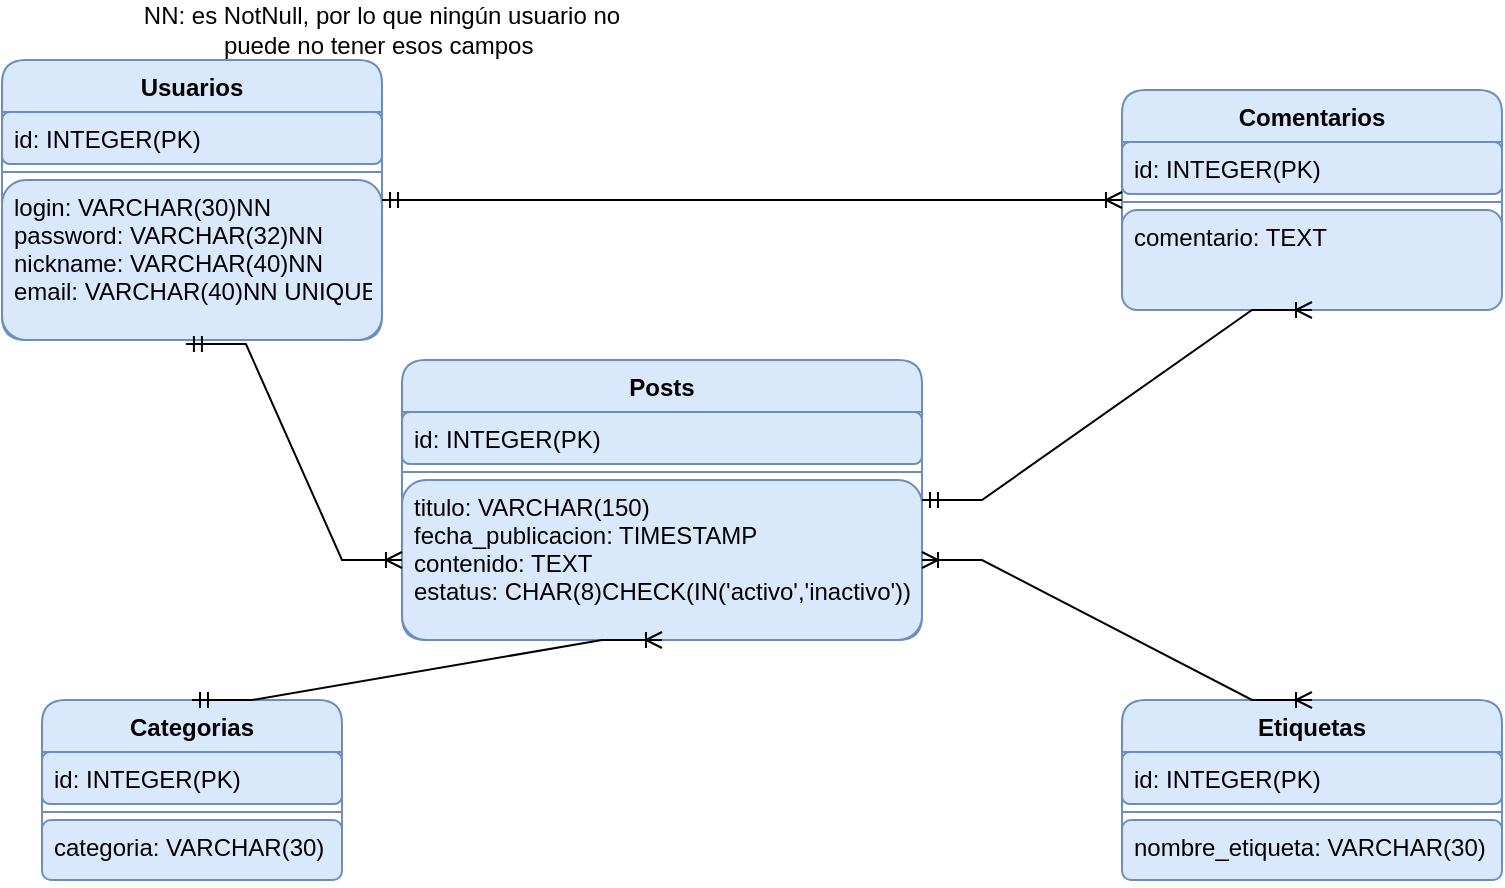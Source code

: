 <mxfile version="20.8.8" type="github">
  <diagram name="Page-1" id="-dX3Aj5ElMDeDrLNHfWl">
    <mxGraphModel dx="880" dy="502" grid="1" gridSize="10" guides="1" tooltips="1" connect="1" arrows="1" fold="1" page="1" pageScale="1" pageWidth="850" pageHeight="1100" math="0" shadow="0">
      <root>
        <mxCell id="0" />
        <mxCell id="1" parent="0" />
        <mxCell id="zBUcylnb_aVuqsZkkeZG-1" value="Usuarios" style="swimlane;fontStyle=1;align=center;verticalAlign=top;childLayout=stackLayout;horizontal=1;startSize=26;horizontalStack=0;resizeParent=1;resizeParentMax=0;resizeLast=0;collapsible=1;marginBottom=0;fillColor=#dae8fc;strokeColor=#6c8ebf;rounded=1;" vertex="1" parent="1">
          <mxGeometry x="40" y="40" width="190" height="140" as="geometry" />
        </mxCell>
        <mxCell id="zBUcylnb_aVuqsZkkeZG-2" value="id: INTEGER(PK)" style="text;strokeColor=#6c8ebf;fillColor=#dae8fc;align=left;verticalAlign=top;spacingLeft=4;spacingRight=4;overflow=hidden;rotatable=0;points=[[0,0.5],[1,0.5]];portConstraint=eastwest;rounded=1;" vertex="1" parent="zBUcylnb_aVuqsZkkeZG-1">
          <mxGeometry y="26" width="190" height="26" as="geometry" />
        </mxCell>
        <mxCell id="zBUcylnb_aVuqsZkkeZG-3" value="" style="line;strokeWidth=1;fillColor=#dae8fc;align=left;verticalAlign=middle;spacingTop=-1;spacingLeft=3;spacingRight=3;rotatable=0;labelPosition=right;points=[];portConstraint=eastwest;strokeColor=#6c8ebf;" vertex="1" parent="zBUcylnb_aVuqsZkkeZG-1">
          <mxGeometry y="52" width="190" height="8" as="geometry" />
        </mxCell>
        <mxCell id="zBUcylnb_aVuqsZkkeZG-4" value="login: VARCHAR(30)NN&#xa;password: VARCHAR(32)NN&#xa;nickname: VARCHAR(40)NN&#xa;email: VARCHAR(40)NN UNIQUE&#xa;" style="text;strokeColor=#6c8ebf;fillColor=#dae8fc;align=left;verticalAlign=top;spacingLeft=4;spacingRight=4;overflow=hidden;rotatable=0;points=[[0,0.5],[1,0.5]];portConstraint=eastwest;rounded=1;" vertex="1" parent="zBUcylnb_aVuqsZkkeZG-1">
          <mxGeometry y="60" width="190" height="80" as="geometry" />
        </mxCell>
        <mxCell id="zBUcylnb_aVuqsZkkeZG-5" value="Posts" style="swimlane;fontStyle=1;align=center;verticalAlign=top;childLayout=stackLayout;horizontal=1;startSize=26;horizontalStack=0;resizeParent=1;resizeParentMax=0;resizeLast=0;collapsible=1;marginBottom=0;fillColor=#dae8fc;strokeColor=#6c8ebf;rounded=1;" vertex="1" parent="1">
          <mxGeometry x="240" y="190" width="260" height="140" as="geometry" />
        </mxCell>
        <mxCell id="zBUcylnb_aVuqsZkkeZG-6" value="id: INTEGER(PK)" style="text;strokeColor=#6c8ebf;fillColor=#dae8fc;align=left;verticalAlign=top;spacingLeft=4;spacingRight=4;overflow=hidden;rotatable=0;points=[[0,0.5],[1,0.5]];portConstraint=eastwest;rounded=1;" vertex="1" parent="zBUcylnb_aVuqsZkkeZG-5">
          <mxGeometry y="26" width="260" height="26" as="geometry" />
        </mxCell>
        <mxCell id="zBUcylnb_aVuqsZkkeZG-7" value="" style="line;strokeWidth=1;fillColor=#dae8fc;align=left;verticalAlign=middle;spacingTop=-1;spacingLeft=3;spacingRight=3;rotatable=0;labelPosition=right;points=[];portConstraint=eastwest;strokeColor=#6c8ebf;" vertex="1" parent="zBUcylnb_aVuqsZkkeZG-5">
          <mxGeometry y="52" width="260" height="8" as="geometry" />
        </mxCell>
        <mxCell id="zBUcylnb_aVuqsZkkeZG-8" value="titulo: VARCHAR(150)&#xa;fecha_publicacion: TIMESTAMP&#xa;contenido: TEXT&#xa;estatus: CHAR(8)CHECK(IN(&#39;activo&#39;,&#39;inactivo&#39;))" style="text;strokeColor=#6c8ebf;fillColor=#dae8fc;align=left;verticalAlign=top;spacingLeft=4;spacingRight=4;overflow=hidden;rotatable=0;points=[[0,0.5],[1,0.5]];portConstraint=eastwest;rounded=1;" vertex="1" parent="zBUcylnb_aVuqsZkkeZG-5">
          <mxGeometry y="60" width="260" height="80" as="geometry" />
        </mxCell>
        <mxCell id="zBUcylnb_aVuqsZkkeZG-9" value="NN: es NotNull, por lo que ningún usuario no puede no tener esos campos&amp;nbsp;" style="text;html=1;strokeColor=none;fillColor=none;align=center;verticalAlign=middle;whiteSpace=wrap;rounded=0;" vertex="1" parent="1">
          <mxGeometry x="100" y="10" width="260" height="30" as="geometry" />
        </mxCell>
        <mxCell id="zBUcylnb_aVuqsZkkeZG-10" value="Comentarios" style="swimlane;fontStyle=1;align=center;verticalAlign=top;childLayout=stackLayout;horizontal=1;startSize=26;horizontalStack=0;resizeParent=1;resizeParentMax=0;resizeLast=0;collapsible=1;marginBottom=0;fillColor=#dae8fc;strokeColor=#6c8ebf;rounded=1;" vertex="1" parent="1">
          <mxGeometry x="600" y="55" width="190" height="110" as="geometry" />
        </mxCell>
        <mxCell id="zBUcylnb_aVuqsZkkeZG-11" value="id: INTEGER(PK)" style="text;strokeColor=#6c8ebf;fillColor=#dae8fc;align=left;verticalAlign=top;spacingLeft=4;spacingRight=4;overflow=hidden;rotatable=0;points=[[0,0.5],[1,0.5]];portConstraint=eastwest;rounded=1;" vertex="1" parent="zBUcylnb_aVuqsZkkeZG-10">
          <mxGeometry y="26" width="190" height="26" as="geometry" />
        </mxCell>
        <mxCell id="zBUcylnb_aVuqsZkkeZG-12" value="" style="line;strokeWidth=1;fillColor=#dae8fc;align=left;verticalAlign=middle;spacingTop=-1;spacingLeft=3;spacingRight=3;rotatable=0;labelPosition=right;points=[];portConstraint=eastwest;strokeColor=#6c8ebf;" vertex="1" parent="zBUcylnb_aVuqsZkkeZG-10">
          <mxGeometry y="52" width="190" height="8" as="geometry" />
        </mxCell>
        <mxCell id="zBUcylnb_aVuqsZkkeZG-13" value="comentario: TEXT" style="text;strokeColor=#6c8ebf;fillColor=#dae8fc;align=left;verticalAlign=top;spacingLeft=4;spacingRight=4;overflow=hidden;rotatable=0;points=[[0,0.5],[1,0.5]];portConstraint=eastwest;rounded=1;" vertex="1" parent="zBUcylnb_aVuqsZkkeZG-10">
          <mxGeometry y="60" width="190" height="50" as="geometry" />
        </mxCell>
        <mxCell id="zBUcylnb_aVuqsZkkeZG-14" value="Categorias" style="swimlane;fontStyle=1;align=center;verticalAlign=top;childLayout=stackLayout;horizontal=1;startSize=26;horizontalStack=0;resizeParent=1;resizeParentMax=0;resizeLast=0;collapsible=1;marginBottom=0;fillColor=#dae8fc;strokeColor=#6c8ebf;rounded=1;" vertex="1" parent="1">
          <mxGeometry x="60" y="360" width="150" height="90" as="geometry" />
        </mxCell>
        <mxCell id="zBUcylnb_aVuqsZkkeZG-15" value="id: INTEGER(PK)" style="text;strokeColor=#6c8ebf;fillColor=#dae8fc;align=left;verticalAlign=top;spacingLeft=4;spacingRight=4;overflow=hidden;rotatable=0;points=[[0,0.5],[1,0.5]];portConstraint=eastwest;rounded=1;" vertex="1" parent="zBUcylnb_aVuqsZkkeZG-14">
          <mxGeometry y="26" width="150" height="26" as="geometry" />
        </mxCell>
        <mxCell id="zBUcylnb_aVuqsZkkeZG-16" value="" style="line;strokeWidth=1;fillColor=#dae8fc;align=left;verticalAlign=middle;spacingTop=-1;spacingLeft=3;spacingRight=3;rotatable=0;labelPosition=right;points=[];portConstraint=eastwest;strokeColor=#6c8ebf;" vertex="1" parent="zBUcylnb_aVuqsZkkeZG-14">
          <mxGeometry y="52" width="150" height="8" as="geometry" />
        </mxCell>
        <mxCell id="zBUcylnb_aVuqsZkkeZG-17" value="categoria: VARCHAR(30)" style="text;strokeColor=#6c8ebf;fillColor=#dae8fc;align=left;verticalAlign=top;spacingLeft=4;spacingRight=4;overflow=hidden;rotatable=0;points=[[0,0.5],[1,0.5]];portConstraint=eastwest;rounded=1;" vertex="1" parent="zBUcylnb_aVuqsZkkeZG-14">
          <mxGeometry y="60" width="150" height="30" as="geometry" />
        </mxCell>
        <mxCell id="zBUcylnb_aVuqsZkkeZG-18" value="Etiquetas" style="swimlane;fontStyle=1;align=center;verticalAlign=top;childLayout=stackLayout;horizontal=1;startSize=26;horizontalStack=0;resizeParent=1;resizeParentMax=0;resizeLast=0;collapsible=1;marginBottom=0;fillColor=#dae8fc;strokeColor=#6c8ebf;rounded=1;" vertex="1" parent="1">
          <mxGeometry x="600" y="360" width="190" height="90" as="geometry" />
        </mxCell>
        <mxCell id="zBUcylnb_aVuqsZkkeZG-19" value="id: INTEGER(PK)" style="text;strokeColor=#6c8ebf;fillColor=#dae8fc;align=left;verticalAlign=top;spacingLeft=4;spacingRight=4;overflow=hidden;rotatable=0;points=[[0,0.5],[1,0.5]];portConstraint=eastwest;rounded=1;" vertex="1" parent="zBUcylnb_aVuqsZkkeZG-18">
          <mxGeometry y="26" width="190" height="26" as="geometry" />
        </mxCell>
        <mxCell id="zBUcylnb_aVuqsZkkeZG-20" value="" style="line;strokeWidth=1;fillColor=#dae8fc;align=left;verticalAlign=middle;spacingTop=-1;spacingLeft=3;spacingRight=3;rotatable=0;labelPosition=right;points=[];portConstraint=eastwest;strokeColor=#6c8ebf;" vertex="1" parent="zBUcylnb_aVuqsZkkeZG-18">
          <mxGeometry y="52" width="190" height="8" as="geometry" />
        </mxCell>
        <mxCell id="zBUcylnb_aVuqsZkkeZG-21" value="nombre_etiqueta: VARCHAR(30)" style="text;strokeColor=#6c8ebf;fillColor=#dae8fc;align=left;verticalAlign=top;spacingLeft=4;spacingRight=4;overflow=hidden;rotatable=0;points=[[0,0.5],[1,0.5]];portConstraint=eastwest;rounded=1;" vertex="1" parent="zBUcylnb_aVuqsZkkeZG-18">
          <mxGeometry y="60" width="190" height="30" as="geometry" />
        </mxCell>
        <mxCell id="zBUcylnb_aVuqsZkkeZG-22" value="" style="edgeStyle=entityRelationEdgeStyle;fontSize=12;html=1;endArrow=ERoneToMany;startArrow=ERmandOne;rounded=0;entryX=0;entryY=0.5;entryDx=0;entryDy=0;exitX=0.484;exitY=1.025;exitDx=0;exitDy=0;exitPerimeter=0;" edge="1" parent="1" source="zBUcylnb_aVuqsZkkeZG-4" target="zBUcylnb_aVuqsZkkeZG-8">
          <mxGeometry width="100" height="100" relative="1" as="geometry">
            <mxPoint x="370" y="270" as="sourcePoint" />
            <mxPoint x="470" y="170" as="targetPoint" />
          </mxGeometry>
        </mxCell>
        <mxCell id="zBUcylnb_aVuqsZkkeZG-27" value="" style="edgeStyle=entityRelationEdgeStyle;fontSize=12;html=1;endArrow=ERoneToMany;startArrow=ERmandOne;rounded=0;exitX=1;exitY=0.5;exitDx=0;exitDy=0;" edge="1" parent="1" source="zBUcylnb_aVuqsZkkeZG-1">
          <mxGeometry width="100" height="100" relative="1" as="geometry">
            <mxPoint x="300" y="72" as="sourcePoint" />
            <mxPoint x="600" y="110" as="targetPoint" />
          </mxGeometry>
        </mxCell>
        <mxCell id="zBUcylnb_aVuqsZkkeZG-28" value="" style="edgeStyle=entityRelationEdgeStyle;fontSize=12;html=1;endArrow=ERoneToMany;startArrow=ERmandOne;rounded=0;exitX=1;exitY=0.5;exitDx=0;exitDy=0;entryX=0.5;entryY=1;entryDx=0;entryDy=0;" edge="1" parent="1" source="zBUcylnb_aVuqsZkkeZG-5" target="zBUcylnb_aVuqsZkkeZG-10">
          <mxGeometry width="100" height="100" relative="1" as="geometry">
            <mxPoint x="425" y="259.5" as="sourcePoint" />
            <mxPoint x="795" y="259.5" as="targetPoint" />
          </mxGeometry>
        </mxCell>
        <mxCell id="zBUcylnb_aVuqsZkkeZG-29" value="" style="edgeStyle=entityRelationEdgeStyle;fontSize=12;html=1;endArrow=ERoneToMany;startArrow=ERmandOne;rounded=0;exitX=0.5;exitY=0;exitDx=0;exitDy=0;entryX=0.5;entryY=1;entryDx=0;entryDy=0;" edge="1" parent="1" source="zBUcylnb_aVuqsZkkeZG-14" target="zBUcylnb_aVuqsZkkeZG-5">
          <mxGeometry width="100" height="100" relative="1" as="geometry">
            <mxPoint x="240" y="455" as="sourcePoint" />
            <mxPoint x="435" y="360" as="targetPoint" />
          </mxGeometry>
        </mxCell>
        <mxCell id="zBUcylnb_aVuqsZkkeZG-30" value="" style="edgeStyle=entityRelationEdgeStyle;fontSize=12;html=1;endArrow=ERoneToMany;startArrow=ERoneToMany;rounded=0;entryX=0.5;entryY=0;entryDx=0;entryDy=0;exitX=1;exitY=0.5;exitDx=0;exitDy=0;" edge="1" parent="1" source="zBUcylnb_aVuqsZkkeZG-8" target="zBUcylnb_aVuqsZkkeZG-18">
          <mxGeometry width="100" height="100" relative="1" as="geometry">
            <mxPoint x="370" y="270" as="sourcePoint" />
            <mxPoint x="470" y="170" as="targetPoint" />
          </mxGeometry>
        </mxCell>
      </root>
    </mxGraphModel>
  </diagram>
</mxfile>

